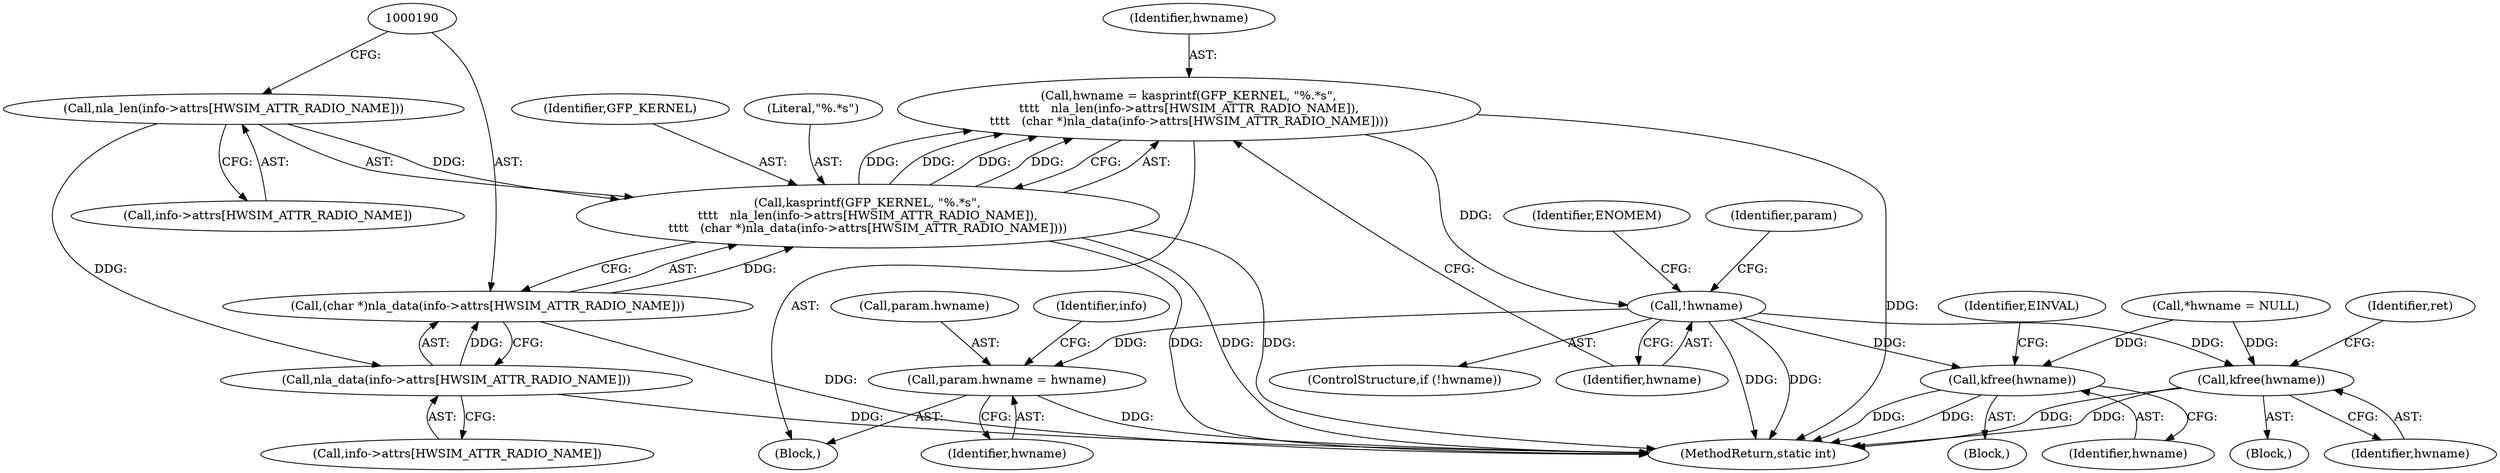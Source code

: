 digraph "0_linux_0ddcff49b672239dda94d70d0fcf50317a9f4b51@API" {
"1000178" [label="(Call,hwname = kasprintf(GFP_KERNEL, \"%.*s\",\n\t\t\t\t   nla_len(info->attrs[HWSIM_ATTR_RADIO_NAME]),\n\t\t\t\t   (char *)nla_data(info->attrs[HWSIM_ATTR_RADIO_NAME])))"];
"1000180" [label="(Call,kasprintf(GFP_KERNEL, \"%.*s\",\n\t\t\t\t   nla_len(info->attrs[HWSIM_ATTR_RADIO_NAME]),\n\t\t\t\t   (char *)nla_data(info->attrs[HWSIM_ATTR_RADIO_NAME])))"];
"1000183" [label="(Call,nla_len(info->attrs[HWSIM_ATTR_RADIO_NAME]))"];
"1000189" [label="(Call,(char *)nla_data(info->attrs[HWSIM_ATTR_RADIO_NAME]))"];
"1000191" [label="(Call,nla_data(info->attrs[HWSIM_ATTR_RADIO_NAME]))"];
"1000198" [label="(Call,!hwname)"];
"1000203" [label="(Call,param.hwname = hwname)"];
"1000267" [label="(Call,kfree(hwname))"];
"1000285" [label="(Call,kfree(hwname))"];
"1000191" [label="(Call,nla_data(info->attrs[HWSIM_ATTR_RADIO_NAME]))"];
"1000271" [label="(Identifier,EINVAL)"];
"1000197" [label="(ControlStructure,if (!hwname))"];
"1000177" [label="(Block,)"];
"1000288" [label="(Identifier,ret)"];
"1000183" [label="(Call,nla_len(info->attrs[HWSIM_ATTR_RADIO_NAME]))"];
"1000179" [label="(Identifier,hwname)"];
"1000180" [label="(Call,kasprintf(GFP_KERNEL, \"%.*s\",\n\t\t\t\t   nla_len(info->attrs[HWSIM_ATTR_RADIO_NAME]),\n\t\t\t\t   (char *)nla_data(info->attrs[HWSIM_ATTR_RADIO_NAME])))"];
"1000192" [label="(Call,info->attrs[HWSIM_ATTR_RADIO_NAME])"];
"1000266" [label="(Block,)"];
"1000207" [label="(Identifier,hwname)"];
"1000286" [label="(Identifier,hwname)"];
"1000108" [label="(Call,*hwname = NULL)"];
"1000205" [label="(Identifier,param)"];
"1000198" [label="(Call,!hwname)"];
"1000203" [label="(Call,param.hwname = hwname)"];
"1000103" [label="(Block,)"];
"1000181" [label="(Identifier,GFP_KERNEL)"];
"1000178" [label="(Call,hwname = kasprintf(GFP_KERNEL, \"%.*s\",\n\t\t\t\t   nla_len(info->attrs[HWSIM_ATTR_RADIO_NAME]),\n\t\t\t\t   (char *)nla_data(info->attrs[HWSIM_ATTR_RADIO_NAME])))"];
"1000199" [label="(Identifier,hwname)"];
"1000267" [label="(Call,kfree(hwname))"];
"1000289" [label="(MethodReturn,static int)"];
"1000202" [label="(Identifier,ENOMEM)"];
"1000204" [label="(Call,param.hwname)"];
"1000285" [label="(Call,kfree(hwname))"];
"1000184" [label="(Call,info->attrs[HWSIM_ATTR_RADIO_NAME])"];
"1000189" [label="(Call,(char *)nla_data(info->attrs[HWSIM_ATTR_RADIO_NAME]))"];
"1000182" [label="(Literal,\"%.*s\")"];
"1000211" [label="(Identifier,info)"];
"1000268" [label="(Identifier,hwname)"];
"1000178" -> "1000177"  [label="AST: "];
"1000178" -> "1000180"  [label="CFG: "];
"1000179" -> "1000178"  [label="AST: "];
"1000180" -> "1000178"  [label="AST: "];
"1000199" -> "1000178"  [label="CFG: "];
"1000178" -> "1000289"  [label="DDG: "];
"1000180" -> "1000178"  [label="DDG: "];
"1000180" -> "1000178"  [label="DDG: "];
"1000180" -> "1000178"  [label="DDG: "];
"1000180" -> "1000178"  [label="DDG: "];
"1000178" -> "1000198"  [label="DDG: "];
"1000180" -> "1000189"  [label="CFG: "];
"1000181" -> "1000180"  [label="AST: "];
"1000182" -> "1000180"  [label="AST: "];
"1000183" -> "1000180"  [label="AST: "];
"1000189" -> "1000180"  [label="AST: "];
"1000180" -> "1000289"  [label="DDG: "];
"1000180" -> "1000289"  [label="DDG: "];
"1000180" -> "1000289"  [label="DDG: "];
"1000183" -> "1000180"  [label="DDG: "];
"1000189" -> "1000180"  [label="DDG: "];
"1000183" -> "1000184"  [label="CFG: "];
"1000184" -> "1000183"  [label="AST: "];
"1000190" -> "1000183"  [label="CFG: "];
"1000183" -> "1000191"  [label="DDG: "];
"1000189" -> "1000191"  [label="CFG: "];
"1000190" -> "1000189"  [label="AST: "];
"1000191" -> "1000189"  [label="AST: "];
"1000189" -> "1000289"  [label="DDG: "];
"1000191" -> "1000189"  [label="DDG: "];
"1000191" -> "1000192"  [label="CFG: "];
"1000192" -> "1000191"  [label="AST: "];
"1000191" -> "1000289"  [label="DDG: "];
"1000198" -> "1000197"  [label="AST: "];
"1000198" -> "1000199"  [label="CFG: "];
"1000199" -> "1000198"  [label="AST: "];
"1000202" -> "1000198"  [label="CFG: "];
"1000205" -> "1000198"  [label="CFG: "];
"1000198" -> "1000289"  [label="DDG: "];
"1000198" -> "1000289"  [label="DDG: "];
"1000198" -> "1000203"  [label="DDG: "];
"1000198" -> "1000267"  [label="DDG: "];
"1000198" -> "1000285"  [label="DDG: "];
"1000203" -> "1000177"  [label="AST: "];
"1000203" -> "1000207"  [label="CFG: "];
"1000204" -> "1000203"  [label="AST: "];
"1000207" -> "1000203"  [label="AST: "];
"1000211" -> "1000203"  [label="CFG: "];
"1000203" -> "1000289"  [label="DDG: "];
"1000267" -> "1000266"  [label="AST: "];
"1000267" -> "1000268"  [label="CFG: "];
"1000268" -> "1000267"  [label="AST: "];
"1000271" -> "1000267"  [label="CFG: "];
"1000267" -> "1000289"  [label="DDG: "];
"1000267" -> "1000289"  [label="DDG: "];
"1000108" -> "1000267"  [label="DDG: "];
"1000285" -> "1000103"  [label="AST: "];
"1000285" -> "1000286"  [label="CFG: "];
"1000286" -> "1000285"  [label="AST: "];
"1000288" -> "1000285"  [label="CFG: "];
"1000285" -> "1000289"  [label="DDG: "];
"1000285" -> "1000289"  [label="DDG: "];
"1000108" -> "1000285"  [label="DDG: "];
}
